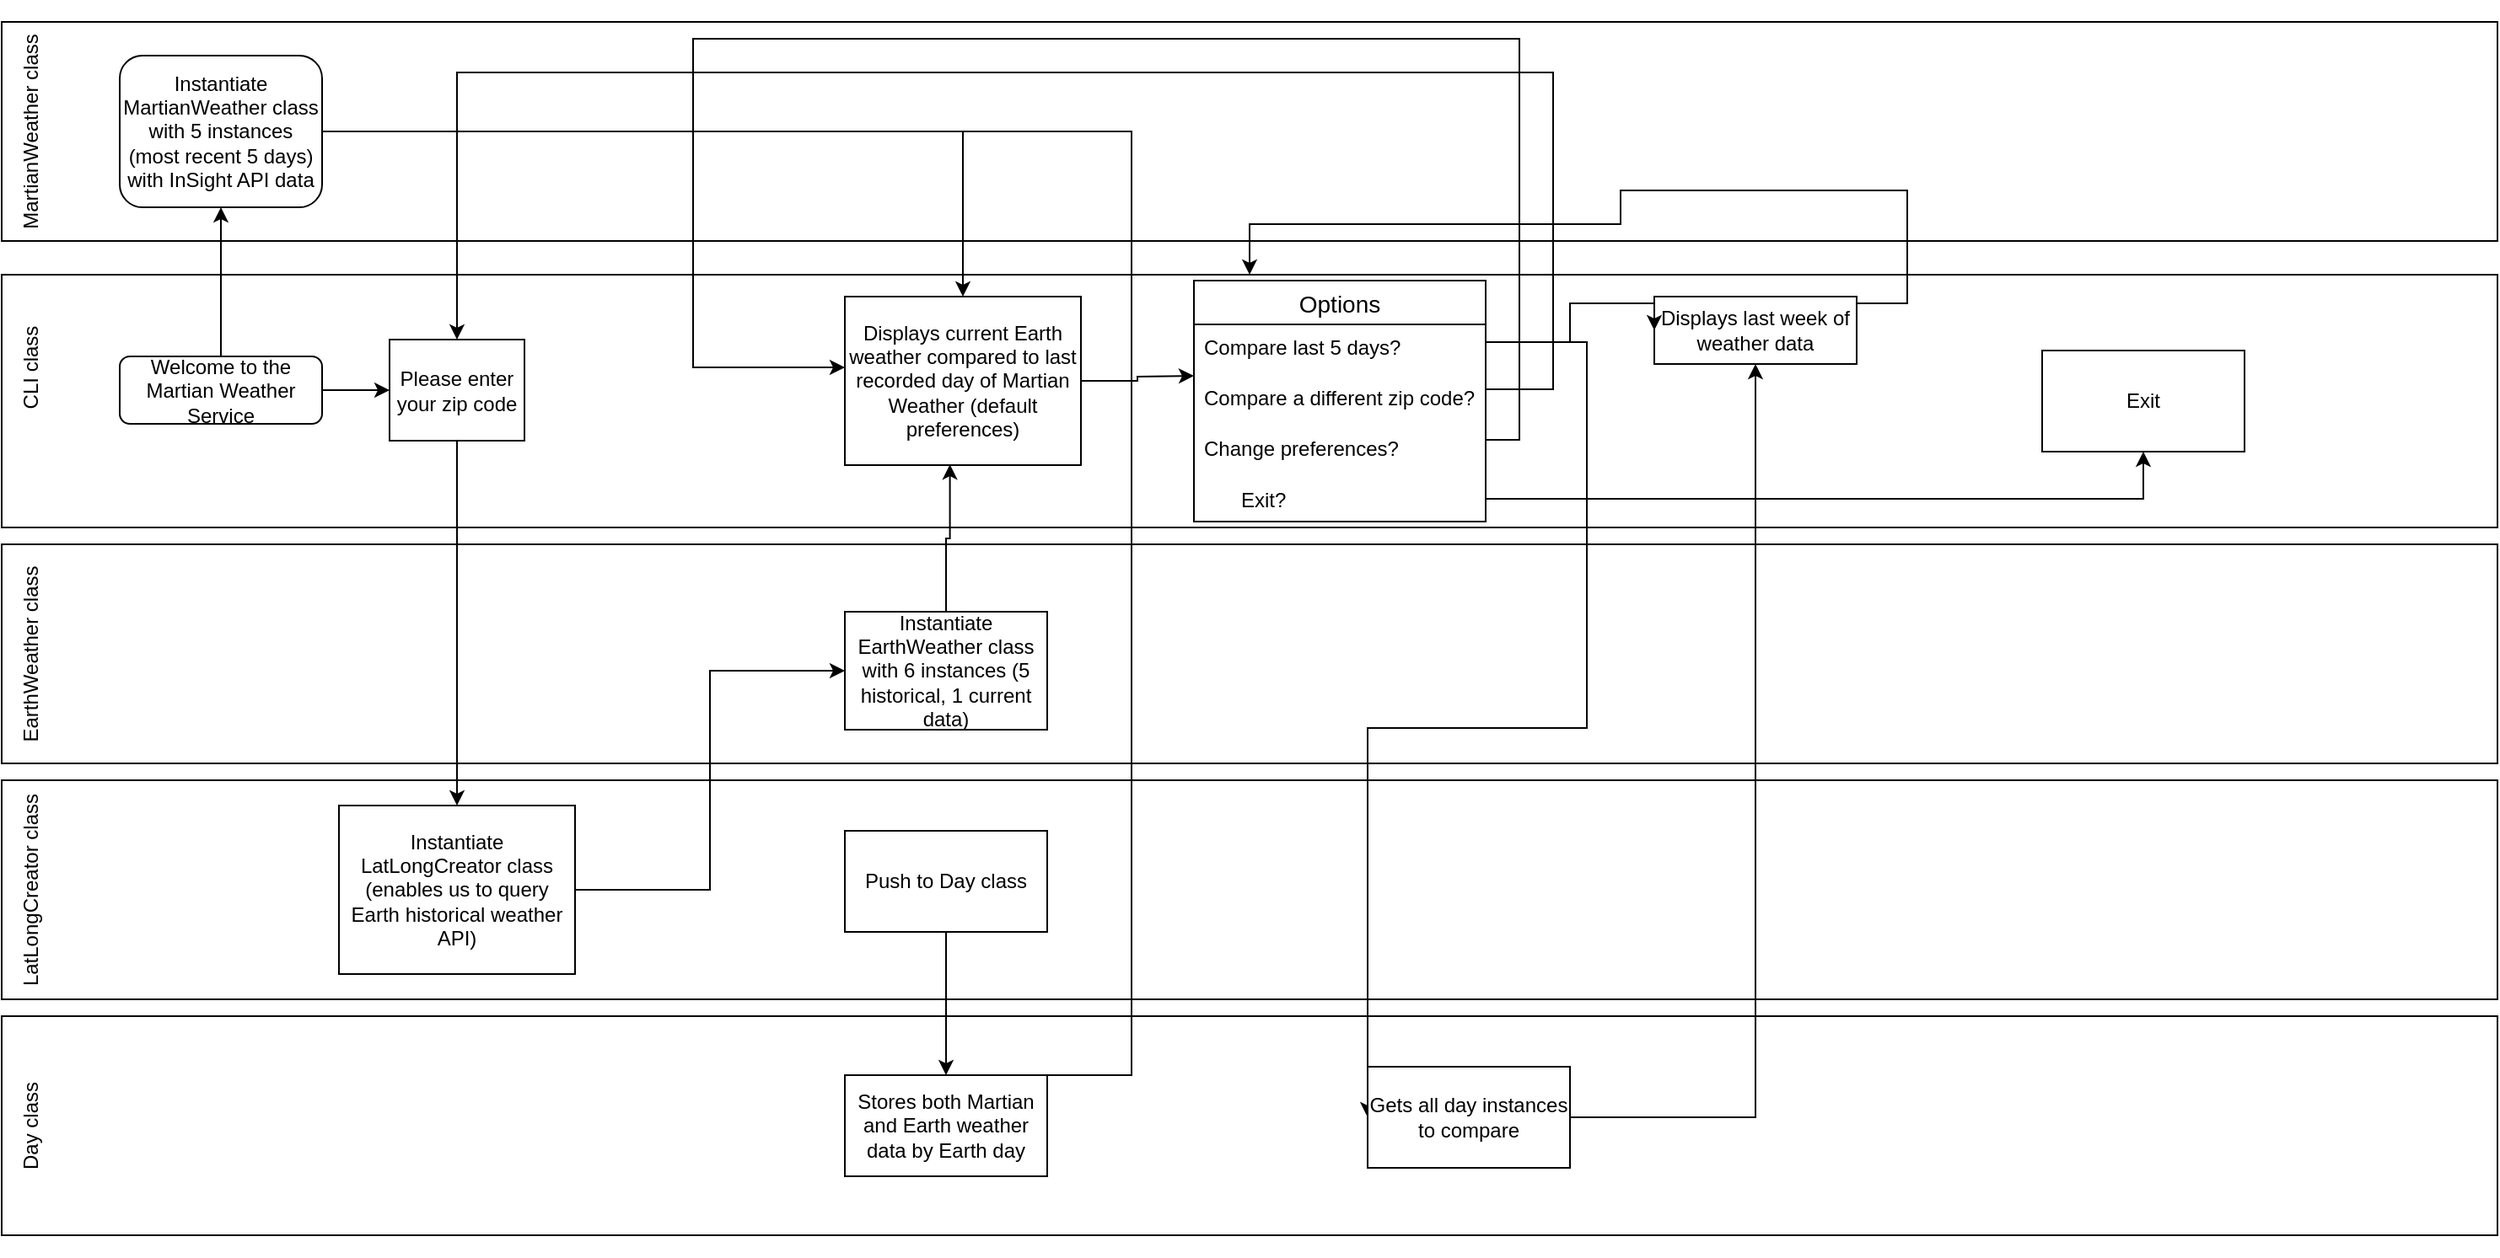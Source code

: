 <mxfile version="13.6.2" type="github">
  <diagram id="C5RBs43oDa-KdzZeNtuy" name="Page-1">
    <mxGraphModel dx="1284" dy="833" grid="1" gridSize="10" guides="1" tooltips="1" connect="1" arrows="1" fold="1" page="1" pageScale="1" pageWidth="827" pageHeight="1169" math="0" shadow="0">
      <root>
        <mxCell id="WIyWlLk6GJQsqaUBKTNV-0" />
        <mxCell id="WIyWlLk6GJQsqaUBKTNV-1" parent="WIyWlLk6GJQsqaUBKTNV-0" />
        <mxCell id="WV5NvqGCyLJuAwGKfBsl-227" value="" style="rounded=0;whiteSpace=wrap;html=1;" vertex="1" parent="WIyWlLk6GJQsqaUBKTNV-1">
          <mxGeometry y="760" width="1480" height="130" as="geometry" />
        </mxCell>
        <mxCell id="WV5NvqGCyLJuAwGKfBsl-225" value="" style="rounded=0;whiteSpace=wrap;html=1;" vertex="1" parent="WIyWlLk6GJQsqaUBKTNV-1">
          <mxGeometry y="620" width="1480" height="130" as="geometry" />
        </mxCell>
        <mxCell id="WV5NvqGCyLJuAwGKfBsl-226" value="LatLongCreator class" style="text;html=1;strokeColor=none;fillColor=none;align=center;verticalAlign=middle;whiteSpace=wrap;rounded=0;rotation=270;" vertex="1" parent="WIyWlLk6GJQsqaUBKTNV-1">
          <mxGeometry x="-60" y="675" width="155" height="20" as="geometry" />
        </mxCell>
        <mxCell id="WV5NvqGCyLJuAwGKfBsl-228" value="Day class" style="text;html=1;strokeColor=none;fillColor=none;align=center;verticalAlign=middle;whiteSpace=wrap;rounded=0;rotation=270;" vertex="1" parent="WIyWlLk6GJQsqaUBKTNV-1">
          <mxGeometry x="-60" y="815" width="155" height="20" as="geometry" />
        </mxCell>
        <mxCell id="WV5NvqGCyLJuAwGKfBsl-223" value="" style="rounded=0;whiteSpace=wrap;html=1;" vertex="1" parent="WIyWlLk6GJQsqaUBKTNV-1">
          <mxGeometry y="480" width="1480" height="130" as="geometry" />
        </mxCell>
        <mxCell id="WV5NvqGCyLJuAwGKfBsl-224" value="EarthWeather class" style="text;html=1;strokeColor=none;fillColor=none;align=center;verticalAlign=middle;whiteSpace=wrap;rounded=0;rotation=270;" vertex="1" parent="WIyWlLk6GJQsqaUBKTNV-1">
          <mxGeometry x="-60" y="535" width="155" height="20" as="geometry" />
        </mxCell>
        <mxCell id="WV5NvqGCyLJuAwGKfBsl-221" value="" style="rounded=0;whiteSpace=wrap;html=1;" vertex="1" parent="WIyWlLk6GJQsqaUBKTNV-1">
          <mxGeometry y="320" width="1480" height="150" as="geometry" />
        </mxCell>
        <mxCell id="WV5NvqGCyLJuAwGKfBsl-222" value="CLI class" style="text;html=1;strokeColor=none;fillColor=none;align=center;verticalAlign=middle;whiteSpace=wrap;rounded=0;rotation=270;" vertex="1" parent="WIyWlLk6GJQsqaUBKTNV-1">
          <mxGeometry x="-60" y="365" width="155" height="20" as="geometry" />
        </mxCell>
        <mxCell id="WV5NvqGCyLJuAwGKfBsl-213" value="" style="rounded=0;whiteSpace=wrap;html=1;" vertex="1" parent="WIyWlLk6GJQsqaUBKTNV-1">
          <mxGeometry y="170" width="1480" height="130" as="geometry" />
        </mxCell>
        <mxCell id="WV5NvqGCyLJuAwGKfBsl-4" style="edgeStyle=orthogonalEdgeStyle;rounded=0;orthogonalLoop=1;jettySize=auto;html=1;exitX=1;exitY=0.5;exitDx=0;exitDy=0;" edge="1" parent="WIyWlLk6GJQsqaUBKTNV-1" source="WIyWlLk6GJQsqaUBKTNV-3" target="hiW3JRpMc0o0yXaNf7gS-0">
          <mxGeometry relative="1" as="geometry" />
        </mxCell>
        <mxCell id="WV5NvqGCyLJuAwGKfBsl-203" style="edgeStyle=orthogonalEdgeStyle;rounded=0;orthogonalLoop=1;jettySize=auto;html=1;exitX=0.5;exitY=0;exitDx=0;exitDy=0;entryX=0.5;entryY=1;entryDx=0;entryDy=0;" edge="1" parent="WIyWlLk6GJQsqaUBKTNV-1" source="WIyWlLk6GJQsqaUBKTNV-3" target="WV5NvqGCyLJuAwGKfBsl-199">
          <mxGeometry relative="1" as="geometry" />
        </mxCell>
        <mxCell id="WIyWlLk6GJQsqaUBKTNV-3" value="Welcome to the Martian Weather Service" style="rounded=1;whiteSpace=wrap;html=1;fontSize=12;glass=0;strokeWidth=1;shadow=0;" parent="WIyWlLk6GJQsqaUBKTNV-1" vertex="1">
          <mxGeometry x="70" y="368.5" width="120" height="40" as="geometry" />
        </mxCell>
        <mxCell id="WV5NvqGCyLJuAwGKfBsl-229" style="edgeStyle=orthogonalEdgeStyle;rounded=0;orthogonalLoop=1;jettySize=auto;html=1;exitX=0.5;exitY=1;exitDx=0;exitDy=0;" edge="1" parent="WIyWlLk6GJQsqaUBKTNV-1" source="hiW3JRpMc0o0yXaNf7gS-0" target="WV5NvqGCyLJuAwGKfBsl-0">
          <mxGeometry relative="1" as="geometry" />
        </mxCell>
        <mxCell id="hiW3JRpMc0o0yXaNf7gS-0" value="Please enter your zip code" style="rounded=0;whiteSpace=wrap;html=1;" parent="WIyWlLk6GJQsqaUBKTNV-1" vertex="1">
          <mxGeometry x="230" y="358.5" width="80" height="60" as="geometry" />
        </mxCell>
        <mxCell id="hiW3JRpMc0o0yXaNf7gS-8" style="edgeStyle=orthogonalEdgeStyle;rounded=0;orthogonalLoop=1;jettySize=auto;html=1;exitX=0.5;exitY=1;exitDx=0;exitDy=0;" parent="WIyWlLk6GJQsqaUBKTNV-1" edge="1">
          <mxGeometry relative="1" as="geometry">
            <mxPoint x="300" y="540" as="sourcePoint" />
            <mxPoint x="300" y="540" as="targetPoint" />
          </mxGeometry>
        </mxCell>
        <mxCell id="WV5NvqGCyLJuAwGKfBsl-292" style="edgeStyle=orthogonalEdgeStyle;rounded=0;orthogonalLoop=1;jettySize=auto;html=1;entryX=0;entryY=0.5;entryDx=0;entryDy=0;" edge="1" parent="WIyWlLk6GJQsqaUBKTNV-1" source="WV5NvqGCyLJuAwGKfBsl-0" target="WV5NvqGCyLJuAwGKfBsl-200">
          <mxGeometry relative="1" as="geometry" />
        </mxCell>
        <mxCell id="WV5NvqGCyLJuAwGKfBsl-0" value="Instantiate LatLongCreator class (enables us to query Earth historical weather API)" style="rounded=0;whiteSpace=wrap;html=1;" vertex="1" parent="WIyWlLk6GJQsqaUBKTNV-1">
          <mxGeometry x="200" y="635" width="140" height="100" as="geometry" />
        </mxCell>
        <mxCell id="WV5NvqGCyLJuAwGKfBsl-204" style="edgeStyle=orthogonalEdgeStyle;rounded=0;orthogonalLoop=1;jettySize=auto;html=1;exitX=1;exitY=0.5;exitDx=0;exitDy=0;entryX=0.5;entryY=0;entryDx=0;entryDy=0;" edge="1" parent="WIyWlLk6GJQsqaUBKTNV-1" source="WV5NvqGCyLJuAwGKfBsl-199" target="WV5NvqGCyLJuAwGKfBsl-206">
          <mxGeometry relative="1" as="geometry">
            <mxPoint x="590" y="300" as="targetPoint" />
          </mxGeometry>
        </mxCell>
        <mxCell id="WV5NvqGCyLJuAwGKfBsl-240" style="edgeStyle=orthogonalEdgeStyle;rounded=0;orthogonalLoop=1;jettySize=auto;html=1;entryX=1;entryY=0.25;entryDx=0;entryDy=0;" edge="1" parent="WIyWlLk6GJQsqaUBKTNV-1" source="WV5NvqGCyLJuAwGKfBsl-199" target="WV5NvqGCyLJuAwGKfBsl-238">
          <mxGeometry relative="1" as="geometry">
            <Array as="points">
              <mxPoint x="670" y="235" />
              <mxPoint x="670" y="795" />
              <mxPoint x="510" y="795" />
            </Array>
          </mxGeometry>
        </mxCell>
        <mxCell id="WV5NvqGCyLJuAwGKfBsl-199" value="Instantiate MartianWeather class with 5 instances (most recent 5 days) with InSight API data" style="rounded=1;whiteSpace=wrap;html=1;" vertex="1" parent="WIyWlLk6GJQsqaUBKTNV-1">
          <mxGeometry x="70" y="190" width="120" height="90" as="geometry" />
        </mxCell>
        <mxCell id="WV5NvqGCyLJuAwGKfBsl-235" style="edgeStyle=orthogonalEdgeStyle;rounded=0;orthogonalLoop=1;jettySize=auto;html=1;exitX=0.5;exitY=0;exitDx=0;exitDy=0;entryX=0.445;entryY=0.996;entryDx=0;entryDy=0;entryPerimeter=0;" edge="1" parent="WIyWlLk6GJQsqaUBKTNV-1" source="WV5NvqGCyLJuAwGKfBsl-200" target="WV5NvqGCyLJuAwGKfBsl-206">
          <mxGeometry relative="1" as="geometry" />
        </mxCell>
        <mxCell id="WV5NvqGCyLJuAwGKfBsl-200" value="Instantiate EarthWeather class with 6 instances (5 historical, 1 current data)" style="rounded=0;whiteSpace=wrap;html=1;" vertex="1" parent="WIyWlLk6GJQsqaUBKTNV-1">
          <mxGeometry x="500" y="520" width="120" height="70" as="geometry" />
        </mxCell>
        <mxCell id="WV5NvqGCyLJuAwGKfBsl-243" style="edgeStyle=orthogonalEdgeStyle;rounded=0;orthogonalLoop=1;jettySize=auto;html=1;" edge="1" parent="WIyWlLk6GJQsqaUBKTNV-1" source="WV5NvqGCyLJuAwGKfBsl-206">
          <mxGeometry relative="1" as="geometry">
            <mxPoint x="707" y="380" as="targetPoint" />
          </mxGeometry>
        </mxCell>
        <mxCell id="WV5NvqGCyLJuAwGKfBsl-206" value="Displays current Earth weather compared to last recorded day of Martian Weather (default preferences)" style="rounded=0;whiteSpace=wrap;html=1;" vertex="1" parent="WIyWlLk6GJQsqaUBKTNV-1">
          <mxGeometry x="500" y="333" width="140" height="100" as="geometry" />
        </mxCell>
        <mxCell id="WV5NvqGCyLJuAwGKfBsl-219" value="MartianWeather class" style="text;html=1;strokeColor=none;fillColor=none;align=center;verticalAlign=middle;whiteSpace=wrap;rounded=0;rotation=270;" vertex="1" parent="WIyWlLk6GJQsqaUBKTNV-1">
          <mxGeometry x="-60" y="225" width="155" height="20" as="geometry" />
        </mxCell>
        <mxCell id="WV5NvqGCyLJuAwGKfBsl-239" style="edgeStyle=orthogonalEdgeStyle;rounded=0;orthogonalLoop=1;jettySize=auto;html=1;entryX=0.5;entryY=0;entryDx=0;entryDy=0;" edge="1" parent="WIyWlLk6GJQsqaUBKTNV-1" source="WV5NvqGCyLJuAwGKfBsl-237" target="WV5NvqGCyLJuAwGKfBsl-238">
          <mxGeometry relative="1" as="geometry" />
        </mxCell>
        <mxCell id="WV5NvqGCyLJuAwGKfBsl-237" value="Push to Day class" style="rounded=0;whiteSpace=wrap;html=1;" vertex="1" parent="WIyWlLk6GJQsqaUBKTNV-1">
          <mxGeometry x="500" y="650" width="120" height="60" as="geometry" />
        </mxCell>
        <mxCell id="WV5NvqGCyLJuAwGKfBsl-238" value="Stores both Martian and Earth weather data by Earth day" style="rounded=0;whiteSpace=wrap;html=1;" vertex="1" parent="WIyWlLk6GJQsqaUBKTNV-1">
          <mxGeometry x="500" y="795" width="120" height="60" as="geometry" />
        </mxCell>
        <mxCell id="WV5NvqGCyLJuAwGKfBsl-267" style="edgeStyle=orthogonalEdgeStyle;rounded=0;orthogonalLoop=1;jettySize=auto;html=1;" edge="1" parent="WIyWlLk6GJQsqaUBKTNV-1" source="WV5NvqGCyLJuAwGKfBsl-247" target="WV5NvqGCyLJuAwGKfBsl-221">
          <mxGeometry relative="1" as="geometry">
            <mxPoint x="1154" y="358" as="targetPoint" />
            <Array as="points">
              <mxPoint x="1130" y="337" />
              <mxPoint x="1130" y="270" />
              <mxPoint x="960" y="270" />
              <mxPoint x="960" y="290" />
              <mxPoint x="740" y="290" />
            </Array>
          </mxGeometry>
        </mxCell>
        <mxCell id="WV5NvqGCyLJuAwGKfBsl-247" value="Displays last week of weather data" style="rounded=0;whiteSpace=wrap;html=1;" vertex="1" parent="WIyWlLk6GJQsqaUBKTNV-1">
          <mxGeometry x="980" y="333" width="120" height="40" as="geometry" />
        </mxCell>
        <mxCell id="WV5NvqGCyLJuAwGKfBsl-256" style="edgeStyle=orthogonalEdgeStyle;rounded=0;orthogonalLoop=1;jettySize=auto;html=1;entryX=0;entryY=0.5;entryDx=0;entryDy=0;" edge="1" parent="WIyWlLk6GJQsqaUBKTNV-1" source="WV5NvqGCyLJuAwGKfBsl-248" target="WV5NvqGCyLJuAwGKfBsl-255">
          <mxGeometry relative="1" as="geometry">
            <Array as="points">
              <mxPoint x="940" y="360" />
              <mxPoint x="940" y="589" />
              <mxPoint x="810" y="589" />
            </Array>
          </mxGeometry>
        </mxCell>
        <mxCell id="WV5NvqGCyLJuAwGKfBsl-252" style="edgeStyle=orthogonalEdgeStyle;rounded=0;orthogonalLoop=1;jettySize=auto;html=1;exitX=1;exitY=0.5;exitDx=0;exitDy=0;entryX=0;entryY=0.5;entryDx=0;entryDy=0;" edge="1" parent="WIyWlLk6GJQsqaUBKTNV-1" source="WV5NvqGCyLJuAwGKfBsl-249" target="WV5NvqGCyLJuAwGKfBsl-247">
          <mxGeometry relative="1" as="geometry">
            <Array as="points">
              <mxPoint x="880" y="360" />
              <mxPoint x="930" y="360" />
              <mxPoint x="930" y="337" />
            </Array>
          </mxGeometry>
        </mxCell>
        <mxCell id="WV5NvqGCyLJuAwGKfBsl-257" style="edgeStyle=orthogonalEdgeStyle;rounded=0;orthogonalLoop=1;jettySize=auto;html=1;entryX=0.5;entryY=1;entryDx=0;entryDy=0;" edge="1" parent="WIyWlLk6GJQsqaUBKTNV-1" source="WV5NvqGCyLJuAwGKfBsl-255" target="WV5NvqGCyLJuAwGKfBsl-247">
          <mxGeometry relative="1" as="geometry" />
        </mxCell>
        <mxCell id="WV5NvqGCyLJuAwGKfBsl-255" value="Gets all day instances to compare" style="rounded=0;whiteSpace=wrap;html=1;" vertex="1" parent="WIyWlLk6GJQsqaUBKTNV-1">
          <mxGeometry x="810" y="790" width="120" height="60" as="geometry" />
        </mxCell>
        <mxCell id="WV5NvqGCyLJuAwGKfBsl-259" style="edgeStyle=orthogonalEdgeStyle;rounded=0;orthogonalLoop=1;jettySize=auto;html=1;" edge="1" parent="WIyWlLk6GJQsqaUBKTNV-1" source="WV5NvqGCyLJuAwGKfBsl-250" target="hiW3JRpMc0o0yXaNf7gS-0">
          <mxGeometry relative="1" as="geometry">
            <Array as="points">
              <mxPoint x="920" y="388" />
              <mxPoint x="920" y="200" />
              <mxPoint x="270" y="200" />
            </Array>
          </mxGeometry>
        </mxCell>
        <mxCell id="WV5NvqGCyLJuAwGKfBsl-262" style="edgeStyle=orthogonalEdgeStyle;rounded=0;orthogonalLoop=1;jettySize=auto;html=1;" edge="1" parent="WIyWlLk6GJQsqaUBKTNV-1" source="WV5NvqGCyLJuAwGKfBsl-251" target="WV5NvqGCyLJuAwGKfBsl-206">
          <mxGeometry relative="1" as="geometry">
            <Array as="points">
              <mxPoint x="900" y="418" />
              <mxPoint x="900" y="180" />
              <mxPoint x="410" y="180" />
              <mxPoint x="410" y="375" />
            </Array>
          </mxGeometry>
        </mxCell>
        <mxCell id="WV5NvqGCyLJuAwGKfBsl-289" value="Exit" style="rounded=0;whiteSpace=wrap;html=1;align=center;" vertex="1" parent="WIyWlLk6GJQsqaUBKTNV-1">
          <mxGeometry x="1210" y="365" width="120" height="60" as="geometry" />
        </mxCell>
        <mxCell id="WV5NvqGCyLJuAwGKfBsl-291" style="edgeStyle=orthogonalEdgeStyle;rounded=0;orthogonalLoop=1;jettySize=auto;html=1;" edge="1" parent="WIyWlLk6GJQsqaUBKTNV-1" source="WV5NvqGCyLJuAwGKfBsl-273" target="WV5NvqGCyLJuAwGKfBsl-289">
          <mxGeometry relative="1" as="geometry" />
        </mxCell>
        <mxCell id="WV5NvqGCyLJuAwGKfBsl-248" value="Options" style="swimlane;fontStyle=0;childLayout=stackLayout;horizontal=1;startSize=26;horizontalStack=0;resizeParent=1;resizeParentMax=0;resizeLast=0;collapsible=1;marginBottom=0;align=center;fontSize=14;" vertex="1" parent="WIyWlLk6GJQsqaUBKTNV-1">
          <mxGeometry x="707" y="323.5" width="173" height="143" as="geometry">
            <mxRectangle x="707" y="317" width="80" height="26" as="alternateBounds" />
          </mxGeometry>
        </mxCell>
        <mxCell id="WV5NvqGCyLJuAwGKfBsl-249" value="Compare last 5 days?" style="text;strokeColor=none;fillColor=none;spacingLeft=4;spacingRight=4;overflow=hidden;rotatable=0;points=[[0,0.5],[1,0.5]];portConstraint=eastwest;fontSize=12;" vertex="1" parent="WV5NvqGCyLJuAwGKfBsl-248">
          <mxGeometry y="26" width="173" height="30" as="geometry" />
        </mxCell>
        <mxCell id="WV5NvqGCyLJuAwGKfBsl-250" value="Compare a different zip code?" style="text;strokeColor=none;fillColor=none;spacingLeft=4;spacingRight=4;overflow=hidden;rotatable=0;points=[[0,0.5],[1,0.5]];portConstraint=eastwest;fontSize=12;" vertex="1" parent="WV5NvqGCyLJuAwGKfBsl-248">
          <mxGeometry y="56" width="173" height="30" as="geometry" />
        </mxCell>
        <mxCell id="WV5NvqGCyLJuAwGKfBsl-251" value="Change preferences?" style="text;strokeColor=none;fillColor=none;spacingLeft=4;spacingRight=4;overflow=hidden;rotatable=0;points=[[0,0.5],[1,0.5]];portConstraint=eastwest;fontSize=12;" vertex="1" parent="WV5NvqGCyLJuAwGKfBsl-248">
          <mxGeometry y="86" width="173" height="30" as="geometry" />
        </mxCell>
        <mxCell id="WV5NvqGCyLJuAwGKfBsl-272" value="" style="shape=table;startSize=0;container=1;collapsible=1;childLayout=tableLayout;fixedRows=1;rowLines=0;fontStyle=0;align=center;resizeLast=1;strokeColor=none;fillColor=none;" vertex="1" parent="WV5NvqGCyLJuAwGKfBsl-248">
          <mxGeometry y="116" width="173" height="27" as="geometry" />
        </mxCell>
        <mxCell id="WV5NvqGCyLJuAwGKfBsl-273" value="" style="shape=partialRectangle;collapsible=0;dropTarget=0;pointerEvents=0;fillColor=none;top=0;left=0;bottom=0;right=0;points=[[0,0.5],[1,0.5]];portConstraint=eastwest;" vertex="1" parent="WV5NvqGCyLJuAwGKfBsl-272">
          <mxGeometry width="173" height="27" as="geometry" />
        </mxCell>
        <mxCell id="WV5NvqGCyLJuAwGKfBsl-274" value="" style="shape=partialRectangle;connectable=0;fillColor=none;top=0;left=0;bottom=0;right=0;editable=1;overflow=hidden;" vertex="1" parent="WV5NvqGCyLJuAwGKfBsl-273">
          <mxGeometry width="20" height="27" as="geometry" />
        </mxCell>
        <mxCell id="WV5NvqGCyLJuAwGKfBsl-275" value="Exit?" style="shape=partialRectangle;connectable=0;fillColor=none;top=0;left=0;bottom=0;right=0;align=left;spacingLeft=6;overflow=hidden;" vertex="1" parent="WV5NvqGCyLJuAwGKfBsl-273">
          <mxGeometry x="20" width="153" height="27" as="geometry" />
        </mxCell>
      </root>
    </mxGraphModel>
  </diagram>
</mxfile>
